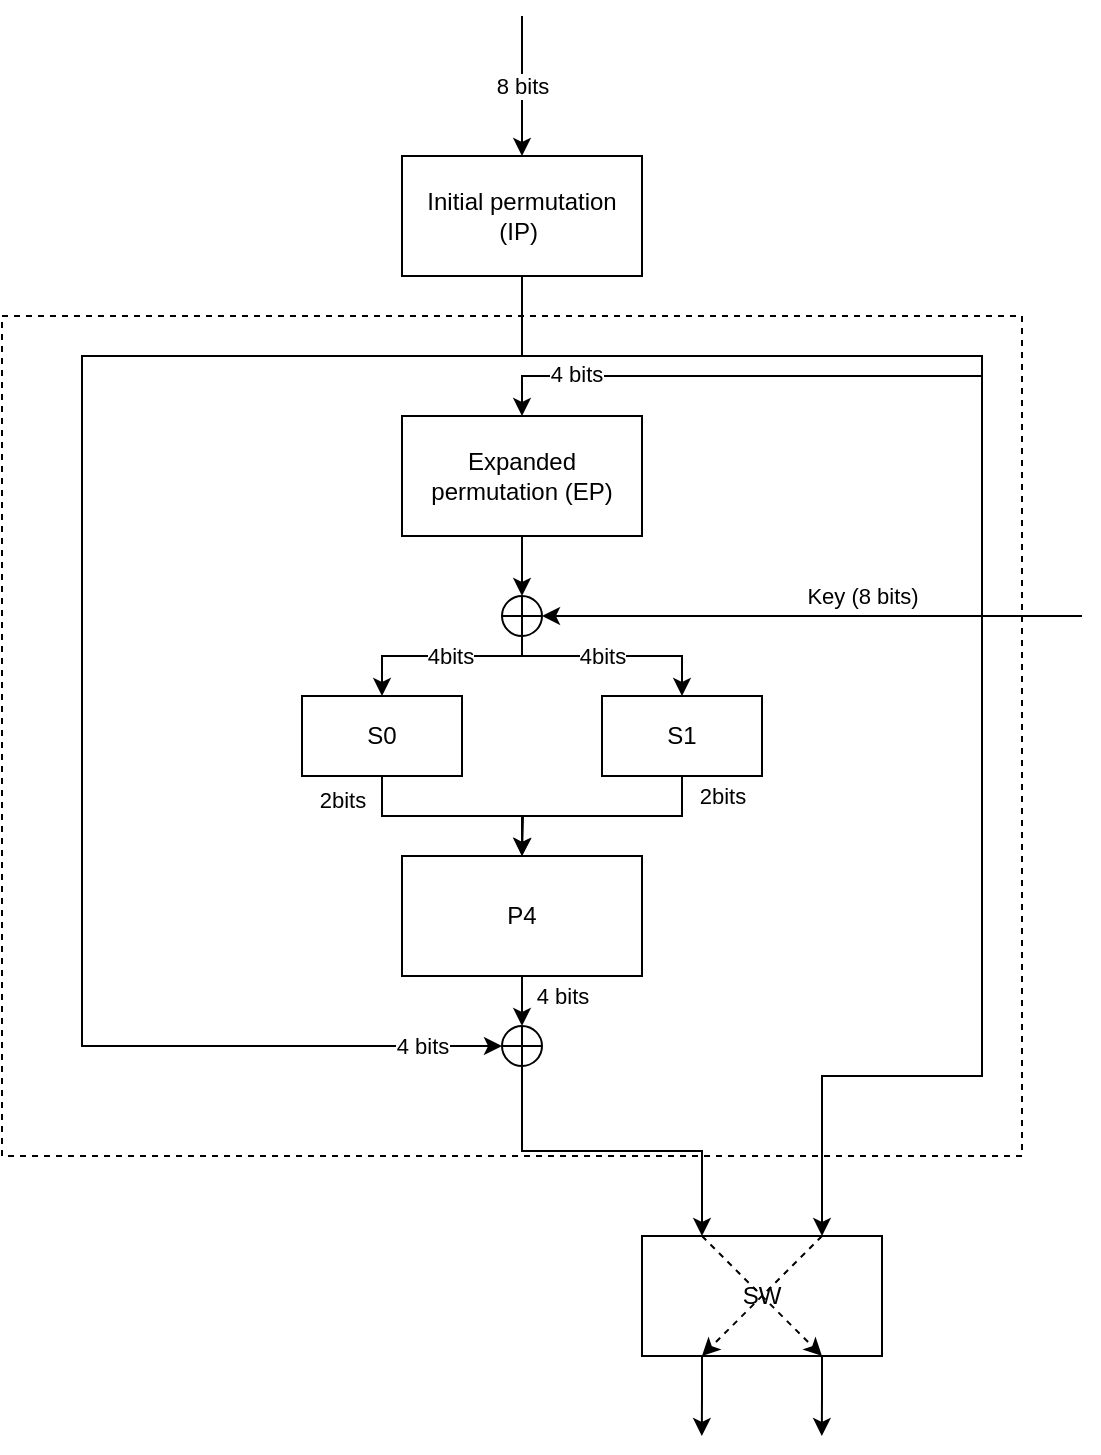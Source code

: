 <mxfile version="22.1.15" type="device">
  <diagram name="Stránka-1" id="YqRgB6bF7ps_heDAT-wN">
    <mxGraphModel dx="1098" dy="838" grid="1" gridSize="10" guides="1" tooltips="1" connect="1" arrows="1" fold="1" page="1" pageScale="1" pageWidth="827" pageHeight="1169" math="0" shadow="0">
      <root>
        <mxCell id="0" />
        <mxCell id="1" parent="0" />
        <mxCell id="K76wG6FOY4topmR0PgGp-7" value="" style="rounded=0;whiteSpace=wrap;html=1;dashed=1;fillColor=none;movable=0;resizable=0;rotatable=0;deletable=0;editable=0;locked=1;connectable=0;" vertex="1" parent="1">
          <mxGeometry x="120" y="220" width="510" height="420" as="geometry" />
        </mxCell>
        <mxCell id="K76wG6FOY4topmR0PgGp-6" value="8 bits" style="edgeStyle=orthogonalEdgeStyle;rounded=0;orthogonalLoop=1;jettySize=auto;html=1;exitX=0.5;exitY=0;exitDx=0;exitDy=0;startArrow=classic;startFill=1;endArrow=none;endFill=0;" edge="1" parent="1" source="K76wG6FOY4topmR0PgGp-5">
          <mxGeometry relative="1" as="geometry">
            <mxPoint x="380" y="70" as="targetPoint" />
          </mxGeometry>
        </mxCell>
        <mxCell id="K76wG6FOY4topmR0PgGp-5" value="Initial permutation (IP)&amp;nbsp;" style="rounded=0;whiteSpace=wrap;html=1;" vertex="1" parent="1">
          <mxGeometry x="320" y="140" width="120" height="60" as="geometry" />
        </mxCell>
        <mxCell id="K76wG6FOY4topmR0PgGp-8" value="" style="endArrow=none;html=1;rounded=0;exitX=0.5;exitY=1;exitDx=0;exitDy=0;" edge="1" parent="1" source="K76wG6FOY4topmR0PgGp-5">
          <mxGeometry width="50" height="50" relative="1" as="geometry">
            <mxPoint x="390" y="380" as="sourcePoint" />
            <mxPoint x="380" y="240" as="targetPoint" />
          </mxGeometry>
        </mxCell>
        <mxCell id="K76wG6FOY4topmR0PgGp-28" style="edgeStyle=orthogonalEdgeStyle;rounded=0;orthogonalLoop=1;jettySize=auto;html=1;exitX=0.5;exitY=1;exitDx=0;exitDy=0;entryX=0.5;entryY=0;entryDx=0;entryDy=0;" edge="1" parent="1" source="K76wG6FOY4topmR0PgGp-9" target="K76wG6FOY4topmR0PgGp-11">
          <mxGeometry relative="1" as="geometry" />
        </mxCell>
        <mxCell id="K76wG6FOY4topmR0PgGp-9" value="Expanded permutation (EP)" style="rounded=0;whiteSpace=wrap;html=1;" vertex="1" parent="1">
          <mxGeometry x="320" y="270" width="120" height="60" as="geometry" />
        </mxCell>
        <mxCell id="K76wG6FOY4topmR0PgGp-23" style="edgeStyle=orthogonalEdgeStyle;rounded=0;orthogonalLoop=1;jettySize=auto;html=1;exitX=0.5;exitY=1;exitDx=0;exitDy=0;entryX=0.5;entryY=0;entryDx=0;entryDy=0;" edge="1" parent="1" source="K76wG6FOY4topmR0PgGp-11" target="K76wG6FOY4topmR0PgGp-12">
          <mxGeometry relative="1" as="geometry">
            <Array as="points">
              <mxPoint x="380" y="390" />
              <mxPoint x="310" y="390" />
            </Array>
          </mxGeometry>
        </mxCell>
        <mxCell id="K76wG6FOY4topmR0PgGp-34" value="4bits" style="edgeLabel;html=1;align=center;verticalAlign=middle;resizable=0;points=[];" vertex="1" connectable="0" parent="K76wG6FOY4topmR0PgGp-23">
          <mxGeometry x="-0.08" relative="1" as="geometry">
            <mxPoint as="offset" />
          </mxGeometry>
        </mxCell>
        <mxCell id="K76wG6FOY4topmR0PgGp-24" style="edgeStyle=orthogonalEdgeStyle;rounded=0;orthogonalLoop=1;jettySize=auto;html=1;exitX=0.5;exitY=1;exitDx=0;exitDy=0;" edge="1" parent="1" source="K76wG6FOY4topmR0PgGp-11" target="K76wG6FOY4topmR0PgGp-13">
          <mxGeometry relative="1" as="geometry">
            <Array as="points">
              <mxPoint x="380" y="390" />
              <mxPoint x="460" y="390" />
            </Array>
          </mxGeometry>
        </mxCell>
        <mxCell id="K76wG6FOY4topmR0PgGp-35" value="4bits" style="edgeLabel;html=1;align=center;verticalAlign=middle;resizable=0;points=[];" vertex="1" connectable="0" parent="K76wG6FOY4topmR0PgGp-24">
          <mxGeometry y="-2" relative="1" as="geometry">
            <mxPoint x="-5" y="-2" as="offset" />
          </mxGeometry>
        </mxCell>
        <mxCell id="K76wG6FOY4topmR0PgGp-11" value="" style="shape=orEllipse;perimeter=ellipsePerimeter;whiteSpace=wrap;html=1;backgroundOutline=1;" vertex="1" parent="1">
          <mxGeometry x="370" y="360" width="20" height="20" as="geometry" />
        </mxCell>
        <mxCell id="K76wG6FOY4topmR0PgGp-30" style="edgeStyle=orthogonalEdgeStyle;rounded=0;orthogonalLoop=1;jettySize=auto;html=1;exitX=0.5;exitY=1;exitDx=0;exitDy=0;entryX=0.5;entryY=0;entryDx=0;entryDy=0;" edge="1" parent="1" source="K76wG6FOY4topmR0PgGp-12" target="K76wG6FOY4topmR0PgGp-14">
          <mxGeometry relative="1" as="geometry" />
        </mxCell>
        <mxCell id="K76wG6FOY4topmR0PgGp-33" value="2bits" style="edgeLabel;html=1;align=center;verticalAlign=middle;resizable=0;points=[];" vertex="1" connectable="0" parent="K76wG6FOY4topmR0PgGp-30">
          <mxGeometry x="-0.782" y="1" relative="1" as="geometry">
            <mxPoint x="-21" as="offset" />
          </mxGeometry>
        </mxCell>
        <mxCell id="K76wG6FOY4topmR0PgGp-12" value="S0" style="rounded=0;whiteSpace=wrap;html=1;" vertex="1" parent="1">
          <mxGeometry x="270" y="410" width="80" height="40" as="geometry" />
        </mxCell>
        <mxCell id="K76wG6FOY4topmR0PgGp-31" style="edgeStyle=orthogonalEdgeStyle;rounded=0;orthogonalLoop=1;jettySize=auto;html=1;exitX=0.5;exitY=1;exitDx=0;exitDy=0;" edge="1" parent="1" source="K76wG6FOY4topmR0PgGp-13">
          <mxGeometry relative="1" as="geometry">
            <mxPoint x="380" y="490" as="targetPoint" />
          </mxGeometry>
        </mxCell>
        <mxCell id="K76wG6FOY4topmR0PgGp-32" value="2bits" style="edgeLabel;html=1;align=center;verticalAlign=middle;resizable=0;points=[];" vertex="1" connectable="0" parent="K76wG6FOY4topmR0PgGp-31">
          <mxGeometry x="-0.431" y="1" relative="1" as="geometry">
            <mxPoint x="34" y="-11" as="offset" />
          </mxGeometry>
        </mxCell>
        <mxCell id="K76wG6FOY4topmR0PgGp-13" value="S1" style="rounded=0;whiteSpace=wrap;html=1;" vertex="1" parent="1">
          <mxGeometry x="420" y="410" width="80" height="40" as="geometry" />
        </mxCell>
        <mxCell id="K76wG6FOY4topmR0PgGp-19" value="" style="edgeStyle=orthogonalEdgeStyle;rounded=0;orthogonalLoop=1;jettySize=auto;html=1;" edge="1" parent="1" source="K76wG6FOY4topmR0PgGp-14" target="K76wG6FOY4topmR0PgGp-15">
          <mxGeometry relative="1" as="geometry" />
        </mxCell>
        <mxCell id="K76wG6FOY4topmR0PgGp-37" value="4 bits" style="edgeLabel;html=1;align=center;verticalAlign=middle;resizable=0;points=[];" vertex="1" connectable="0" parent="K76wG6FOY4topmR0PgGp-19">
          <mxGeometry x="0.549" relative="1" as="geometry">
            <mxPoint x="20" y="-3" as="offset" />
          </mxGeometry>
        </mxCell>
        <mxCell id="K76wG6FOY4topmR0PgGp-14" value="P4" style="rounded=0;whiteSpace=wrap;html=1;" vertex="1" parent="1">
          <mxGeometry x="320" y="490" width="120" height="60" as="geometry" />
        </mxCell>
        <mxCell id="K76wG6FOY4topmR0PgGp-39" style="edgeStyle=orthogonalEdgeStyle;rounded=0;orthogonalLoop=1;jettySize=auto;html=1;exitX=0.5;exitY=1;exitDx=0;exitDy=0;entryX=0.25;entryY=0;entryDx=0;entryDy=0;" edge="1" parent="1" source="K76wG6FOY4topmR0PgGp-15" target="K76wG6FOY4topmR0PgGp-16">
          <mxGeometry relative="1" as="geometry" />
        </mxCell>
        <mxCell id="K76wG6FOY4topmR0PgGp-15" value="" style="shape=orEllipse;perimeter=ellipsePerimeter;whiteSpace=wrap;html=1;backgroundOutline=1;" vertex="1" parent="1">
          <mxGeometry x="370" y="575" width="20" height="20" as="geometry" />
        </mxCell>
        <mxCell id="K76wG6FOY4topmR0PgGp-40" style="edgeStyle=orthogonalEdgeStyle;rounded=0;orthogonalLoop=1;jettySize=auto;html=1;exitX=0.25;exitY=1;exitDx=0;exitDy=0;" edge="1" parent="1" source="K76wG6FOY4topmR0PgGp-16">
          <mxGeometry relative="1" as="geometry">
            <mxPoint x="469.897" y="780" as="targetPoint" />
          </mxGeometry>
        </mxCell>
        <mxCell id="K76wG6FOY4topmR0PgGp-41" style="edgeStyle=orthogonalEdgeStyle;rounded=0;orthogonalLoop=1;jettySize=auto;html=1;exitX=0.75;exitY=1;exitDx=0;exitDy=0;" edge="1" parent="1" source="K76wG6FOY4topmR0PgGp-16">
          <mxGeometry relative="1" as="geometry">
            <mxPoint x="529.897" y="780" as="targetPoint" />
          </mxGeometry>
        </mxCell>
        <mxCell id="K76wG6FOY4topmR0PgGp-16" value="SW" style="rounded=0;whiteSpace=wrap;html=1;" vertex="1" parent="1">
          <mxGeometry x="440" y="680" width="120" height="60" as="geometry" />
        </mxCell>
        <mxCell id="K76wG6FOY4topmR0PgGp-17" value="" style="endArrow=classic;html=1;rounded=0;entryX=0.75;entryY=0;entryDx=0;entryDy=0;" edge="1" parent="1" target="K76wG6FOY4topmR0PgGp-16">
          <mxGeometry width="50" height="50" relative="1" as="geometry">
            <mxPoint x="380" y="240" as="sourcePoint" />
            <mxPoint x="440" y="330" as="targetPoint" />
            <Array as="points">
              <mxPoint x="610" y="240" />
              <mxPoint x="610" y="600" />
              <mxPoint x="530" y="600" />
            </Array>
          </mxGeometry>
        </mxCell>
        <mxCell id="K76wG6FOY4topmR0PgGp-18" value="" style="endArrow=classic;html=1;rounded=0;entryX=0;entryY=0.5;entryDx=0;entryDy=0;" edge="1" parent="1" target="K76wG6FOY4topmR0PgGp-15">
          <mxGeometry width="50" height="50" relative="1" as="geometry">
            <mxPoint x="380" y="240" as="sourcePoint" />
            <mxPoint x="440" y="330" as="targetPoint" />
            <Array as="points">
              <mxPoint x="160" y="240" />
              <mxPoint x="160" y="585" />
            </Array>
          </mxGeometry>
        </mxCell>
        <mxCell id="K76wG6FOY4topmR0PgGp-38" value="4 bits" style="edgeLabel;html=1;align=center;verticalAlign=middle;resizable=0;points=[];" vertex="1" connectable="0" parent="K76wG6FOY4topmR0PgGp-18">
          <mxGeometry x="0.938" y="-1" relative="1" as="geometry">
            <mxPoint x="-16" y="-1" as="offset" />
          </mxGeometry>
        </mxCell>
        <mxCell id="K76wG6FOY4topmR0PgGp-25" value="" style="endArrow=classic;html=1;rounded=0;entryX=1;entryY=0.5;entryDx=0;entryDy=0;" edge="1" parent="1" target="K76wG6FOY4topmR0PgGp-11">
          <mxGeometry width="50" height="50" relative="1" as="geometry">
            <mxPoint x="660" y="370" as="sourcePoint" />
            <mxPoint x="440" y="330" as="targetPoint" />
          </mxGeometry>
        </mxCell>
        <mxCell id="K76wG6FOY4topmR0PgGp-29" value="Key (8 bits)" style="edgeLabel;html=1;align=center;verticalAlign=middle;resizable=0;points=[];" vertex="1" connectable="0" parent="K76wG6FOY4topmR0PgGp-25">
          <mxGeometry x="-0.859" y="-1" relative="1" as="geometry">
            <mxPoint x="-91" y="-9" as="offset" />
          </mxGeometry>
        </mxCell>
        <mxCell id="K76wG6FOY4topmR0PgGp-26" value="" style="endArrow=classic;html=1;rounded=0;entryX=0.5;entryY=0;entryDx=0;entryDy=0;" edge="1" parent="1" target="K76wG6FOY4topmR0PgGp-9">
          <mxGeometry width="50" height="50" relative="1" as="geometry">
            <mxPoint x="610" y="250" as="sourcePoint" />
            <mxPoint x="440" y="330" as="targetPoint" />
            <Array as="points">
              <mxPoint x="380" y="250" />
            </Array>
          </mxGeometry>
        </mxCell>
        <mxCell id="K76wG6FOY4topmR0PgGp-27" value="4 bits" style="edgeLabel;html=1;align=center;verticalAlign=middle;resizable=0;points=[];" vertex="1" connectable="0" parent="K76wG6FOY4topmR0PgGp-26">
          <mxGeometry x="0.624" y="-1" relative="1" as="geometry">
            <mxPoint as="offset" />
          </mxGeometry>
        </mxCell>
        <mxCell id="K76wG6FOY4topmR0PgGp-42" value="" style="endArrow=classic;html=1;rounded=0;exitX=0.25;exitY=0;exitDx=0;exitDy=0;entryX=0.75;entryY=1;entryDx=0;entryDy=0;dashed=1;" edge="1" parent="1" source="K76wG6FOY4topmR0PgGp-16" target="K76wG6FOY4topmR0PgGp-16">
          <mxGeometry width="50" height="50" relative="1" as="geometry">
            <mxPoint x="270" y="550" as="sourcePoint" />
            <mxPoint x="320" y="500" as="targetPoint" />
          </mxGeometry>
        </mxCell>
        <mxCell id="K76wG6FOY4topmR0PgGp-43" style="rounded=0;orthogonalLoop=1;jettySize=auto;html=1;exitX=0.75;exitY=0;exitDx=0;exitDy=0;entryX=0.25;entryY=1;entryDx=0;entryDy=0;dashed=1;" edge="1" parent="1" source="K76wG6FOY4topmR0PgGp-16" target="K76wG6FOY4topmR0PgGp-16">
          <mxGeometry relative="1" as="geometry" />
        </mxCell>
      </root>
    </mxGraphModel>
  </diagram>
</mxfile>
